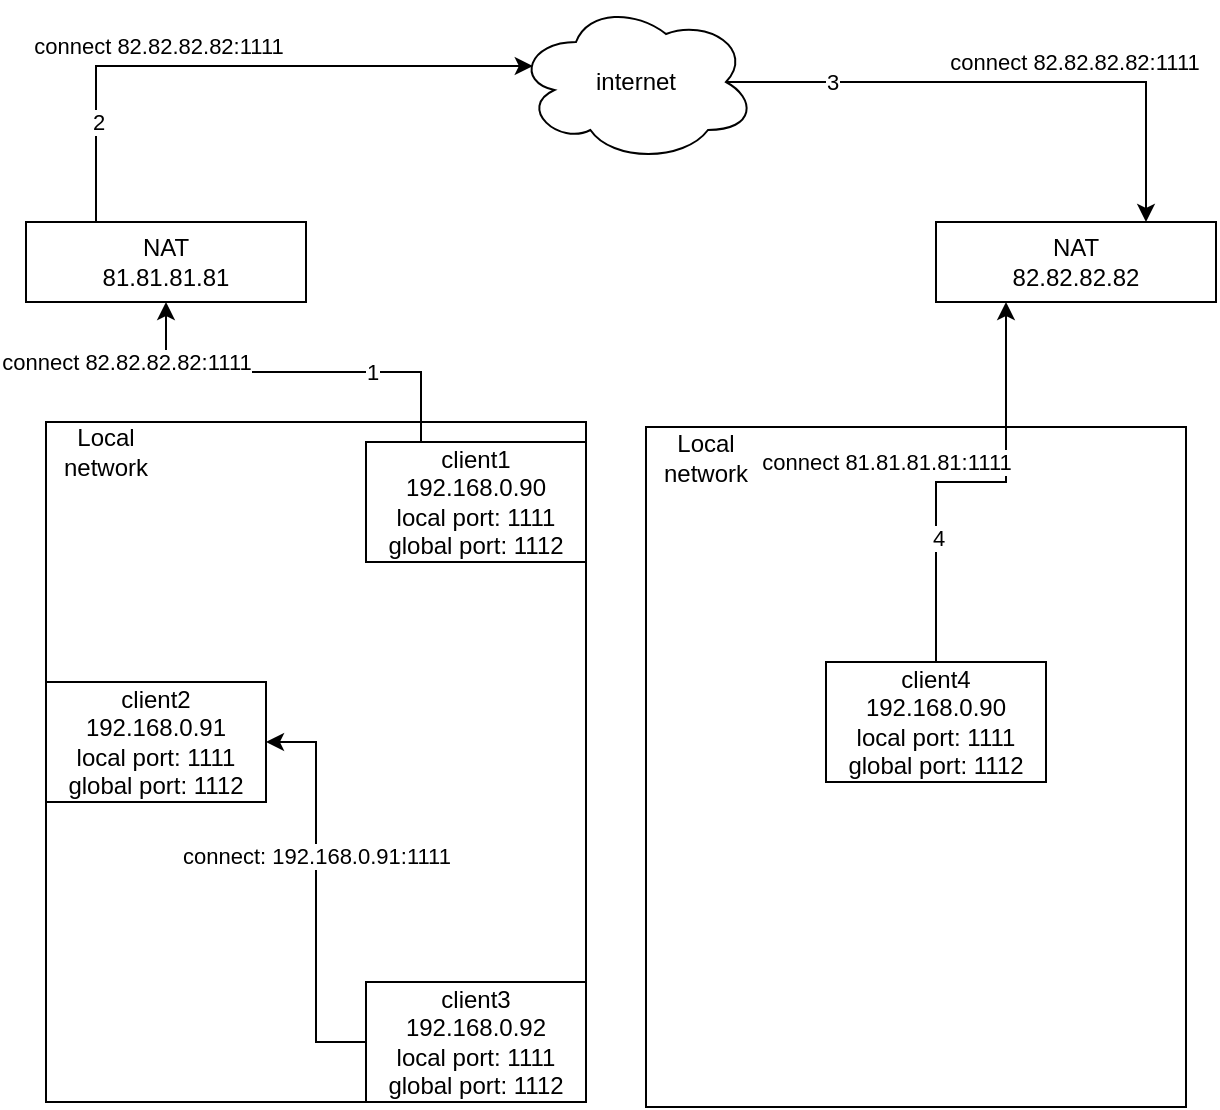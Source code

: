 <mxfile version="20.6.2" type="device"><diagram id="fLMQY0WSgeQfQHo5jhE9" name="Page-1"><mxGraphModel dx="1426" dy="769" grid="1" gridSize="10" guides="1" tooltips="1" connect="1" arrows="1" fold="1" page="1" pageScale="1" pageWidth="850" pageHeight="1100" math="0" shadow="0"><root><mxCell id="0"/><mxCell id="1" parent="0"/><mxCell id="qtu_VS7IPUl_JQtGynOx-1" value="internet" style="ellipse;shape=cloud;whiteSpace=wrap;html=1;" vertex="1" parent="1"><mxGeometry x="365" y="80" width="120" height="80" as="geometry"/></mxCell><mxCell id="qtu_VS7IPUl_JQtGynOx-5" value="NAT&lt;br&gt;81.81.81.81" style="rounded=0;whiteSpace=wrap;html=1;" vertex="1" parent="1"><mxGeometry x="120" y="190" width="140" height="40" as="geometry"/></mxCell><mxCell id="qtu_VS7IPUl_JQtGynOx-6" value="NAT&lt;br&gt;82.82.82.82" style="rounded=0;whiteSpace=wrap;html=1;" vertex="1" parent="1"><mxGeometry x="575" y="190" width="140" height="40" as="geometry"/></mxCell><mxCell id="qtu_VS7IPUl_JQtGynOx-7" value="" style="rounded=0;whiteSpace=wrap;html=1;" vertex="1" parent="1"><mxGeometry x="130" y="290" width="270" height="340" as="geometry"/></mxCell><mxCell id="qtu_VS7IPUl_JQtGynOx-8" value="Local network" style="text;html=1;strokeColor=none;fillColor=none;align=center;verticalAlign=middle;whiteSpace=wrap;rounded=0;" vertex="1" parent="1"><mxGeometry x="130" y="290" width="60" height="30" as="geometry"/></mxCell><mxCell id="qtu_VS7IPUl_JQtGynOx-20" style="edgeStyle=orthogonalEdgeStyle;rounded=0;orthogonalLoop=1;jettySize=auto;html=1;entryX=0.5;entryY=1;entryDx=0;entryDy=0;exitX=0.25;exitY=0;exitDx=0;exitDy=0;" edge="1" parent="1" source="qtu_VS7IPUl_JQtGynOx-15" target="qtu_VS7IPUl_JQtGynOx-5"><mxGeometry relative="1" as="geometry"/></mxCell><mxCell id="qtu_VS7IPUl_JQtGynOx-21" value="connect 82.82.82.82:1111" style="edgeLabel;html=1;align=center;verticalAlign=middle;resizable=0;points=[];" vertex="1" connectable="0" parent="qtu_VS7IPUl_JQtGynOx-20"><mxGeometry x="0.024" relative="1" as="geometry"><mxPoint x="-82" y="-5" as="offset"/></mxGeometry></mxCell><mxCell id="qtu_VS7IPUl_JQtGynOx-36" value="1" style="edgeLabel;html=1;align=center;verticalAlign=middle;resizable=0;points=[];" vertex="1" connectable="0" parent="qtu_VS7IPUl_JQtGynOx-20"><mxGeometry x="-0.387" relative="1" as="geometry"><mxPoint x="1" as="offset"/></mxGeometry></mxCell><mxCell id="qtu_VS7IPUl_JQtGynOx-15" value="client1&lt;br&gt;192.168.0.90&lt;br&gt;local port: 1111&lt;br&gt;global port: 1112" style="rounded=0;whiteSpace=wrap;html=1;" vertex="1" parent="1"><mxGeometry x="290" y="300" width="110" height="60" as="geometry"/></mxCell><mxCell id="qtu_VS7IPUl_JQtGynOx-16" value="client2&lt;br&gt;192.168.0.91&lt;br&gt;local port: 1111&lt;br&gt;global port: 1112" style="rounded=0;whiteSpace=wrap;html=1;" vertex="1" parent="1"><mxGeometry x="130" y="420" width="110" height="60" as="geometry"/></mxCell><mxCell id="qtu_VS7IPUl_JQtGynOx-18" style="edgeStyle=orthogonalEdgeStyle;rounded=0;orthogonalLoop=1;jettySize=auto;html=1;entryX=1;entryY=0.5;entryDx=0;entryDy=0;" edge="1" parent="1" source="qtu_VS7IPUl_JQtGynOx-17" target="qtu_VS7IPUl_JQtGynOx-16"><mxGeometry relative="1" as="geometry"/></mxCell><mxCell id="qtu_VS7IPUl_JQtGynOx-19" value="connect: 192.168.0.91:1111" style="edgeLabel;html=1;align=center;verticalAlign=middle;resizable=0;points=[];" vertex="1" connectable="0" parent="qtu_VS7IPUl_JQtGynOx-18"><mxGeometry x="0.18" relative="1" as="geometry"><mxPoint as="offset"/></mxGeometry></mxCell><mxCell id="qtu_VS7IPUl_JQtGynOx-17" value="client3&lt;br&gt;192.168.0.92&lt;br&gt;local port: 1111&lt;br&gt;global port: 1112" style="rounded=0;whiteSpace=wrap;html=1;" vertex="1" parent="1"><mxGeometry x="290" y="570" width="110" height="60" as="geometry"/></mxCell><mxCell id="qtu_VS7IPUl_JQtGynOx-23" style="edgeStyle=orthogonalEdgeStyle;rounded=0;orthogonalLoop=1;jettySize=auto;html=1;entryX=0.07;entryY=0.4;entryDx=0;entryDy=0;entryPerimeter=0;exitX=0.25;exitY=0;exitDx=0;exitDy=0;" edge="1" parent="1" source="qtu_VS7IPUl_JQtGynOx-5" target="qtu_VS7IPUl_JQtGynOx-1"><mxGeometry relative="1" as="geometry"><mxPoint x="355" y="310" as="sourcePoint"/><mxPoint x="300" y="240" as="targetPoint"/><Array as="points"><mxPoint x="155" y="112"/></Array></mxGeometry></mxCell><mxCell id="qtu_VS7IPUl_JQtGynOx-24" value="connect 82.82.82.82:1111" style="edgeLabel;html=1;align=center;verticalAlign=middle;resizable=0;points=[];" vertex="1" connectable="0" parent="qtu_VS7IPUl_JQtGynOx-23"><mxGeometry x="0.024" relative="1" as="geometry"><mxPoint x="-43" y="-10" as="offset"/></mxGeometry></mxCell><mxCell id="qtu_VS7IPUl_JQtGynOx-37" value="2" style="edgeLabel;html=1;align=center;verticalAlign=middle;resizable=0;points=[];" vertex="1" connectable="0" parent="qtu_VS7IPUl_JQtGynOx-23"><mxGeometry x="-0.663" y="-1" relative="1" as="geometry"><mxPoint as="offset"/></mxGeometry></mxCell><mxCell id="qtu_VS7IPUl_JQtGynOx-25" style="edgeStyle=orthogonalEdgeStyle;rounded=0;orthogonalLoop=1;jettySize=auto;html=1;entryX=0.75;entryY=0;entryDx=0;entryDy=0;exitX=0.875;exitY=0.5;exitDx=0;exitDy=0;exitPerimeter=0;" edge="1" parent="1" source="qtu_VS7IPUl_JQtGynOx-1" target="qtu_VS7IPUl_JQtGynOx-6"><mxGeometry relative="1" as="geometry"><mxPoint x="300" y="200" as="sourcePoint"/><mxPoint x="383.4" y="122" as="targetPoint"/><Array as="points"><mxPoint x="680" y="120"/></Array></mxGeometry></mxCell><mxCell id="qtu_VS7IPUl_JQtGynOx-26" value="connect 82.82.82.82:1111" style="edgeLabel;html=1;align=center;verticalAlign=middle;resizable=0;points=[];" vertex="1" connectable="0" parent="qtu_VS7IPUl_JQtGynOx-25"><mxGeometry x="0.024" relative="1" as="geometry"><mxPoint x="30" y="-10" as="offset"/></mxGeometry></mxCell><mxCell id="qtu_VS7IPUl_JQtGynOx-38" value="3" style="edgeLabel;html=1;align=center;verticalAlign=middle;resizable=0;points=[];" vertex="1" connectable="0" parent="qtu_VS7IPUl_JQtGynOx-25"><mxGeometry x="-0.621" relative="1" as="geometry"><mxPoint as="offset"/></mxGeometry></mxCell><mxCell id="qtu_VS7IPUl_JQtGynOx-27" value="" style="rounded=0;whiteSpace=wrap;html=1;" vertex="1" parent="1"><mxGeometry x="430" y="292.5" width="270" height="340" as="geometry"/></mxCell><mxCell id="qtu_VS7IPUl_JQtGynOx-28" value="Local network" style="text;html=1;strokeColor=none;fillColor=none;align=center;verticalAlign=middle;whiteSpace=wrap;rounded=0;" vertex="1" parent="1"><mxGeometry x="430" y="292.5" width="60" height="30" as="geometry"/></mxCell><mxCell id="qtu_VS7IPUl_JQtGynOx-35" style="edgeStyle=orthogonalEdgeStyle;rounded=0;orthogonalLoop=1;jettySize=auto;html=1;entryX=0.25;entryY=1;entryDx=0;entryDy=0;" edge="1" parent="1" source="qtu_VS7IPUl_JQtGynOx-30" target="qtu_VS7IPUl_JQtGynOx-6"><mxGeometry relative="1" as="geometry"/></mxCell><mxCell id="qtu_VS7IPUl_JQtGynOx-39" value="4" style="edgeLabel;html=1;align=center;verticalAlign=middle;resizable=0;points=[];" vertex="1" connectable="0" parent="qtu_VS7IPUl_JQtGynOx-35"><mxGeometry x="-0.423" y="-1" relative="1" as="geometry"><mxPoint as="offset"/></mxGeometry></mxCell><mxCell id="qtu_VS7IPUl_JQtGynOx-40" value="connect 81.81.81.81:1111" style="edgeLabel;html=1;align=center;verticalAlign=middle;resizable=0;points=[];" vertex="1" connectable="0" parent="qtu_VS7IPUl_JQtGynOx-35"><mxGeometry x="-0.014" y="1" relative="1" as="geometry"><mxPoint x="-41" y="-9" as="offset"/></mxGeometry></mxCell><mxCell id="qtu_VS7IPUl_JQtGynOx-30" value="client4&lt;br&gt;192.168.0.90&lt;br&gt;local port: 1111&lt;br&gt;global port: 1112" style="rounded=0;whiteSpace=wrap;html=1;" vertex="1" parent="1"><mxGeometry x="520" y="410" width="110" height="60" as="geometry"/></mxCell></root></mxGraphModel></diagram></mxfile>